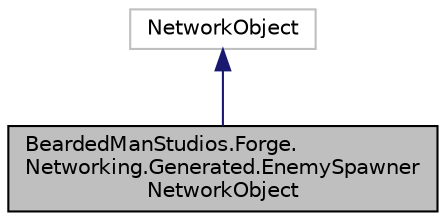 digraph "BeardedManStudios.Forge.Networking.Generated.EnemySpawnerNetworkObject"
{
 // LATEX_PDF_SIZE
  edge [fontname="Helvetica",fontsize="10",labelfontname="Helvetica",labelfontsize="10"];
  node [fontname="Helvetica",fontsize="10",shape=record];
  Node0 [label="BeardedManStudios.Forge.\lNetworking.Generated.EnemySpawner\lNetworkObject",height=0.2,width=0.4,color="black", fillcolor="grey75", style="filled", fontcolor="black",tooltip=" "];
  Node1 -> Node0 [dir="back",color="midnightblue",fontsize="10",style="solid",fontname="Helvetica"];
  Node1 [label="NetworkObject",height=0.2,width=0.4,color="grey75", fillcolor="white", style="filled",tooltip=" "];
}
